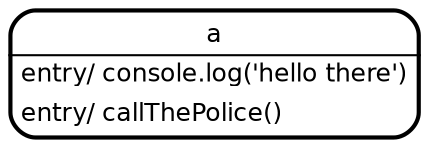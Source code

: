 digraph "state transitions" {
  fontname="Helvetica" fontsize=12 penwidth=2.0 splines=true ordering=out compound=true overlap=scale nodesep=0.3 ranksep=0.1
  node [shape=plaintext style=filled fillcolor="#FFFFFF01" fontname=Helvetica fontsize=12 penwidth=2.0]
  edge [fontname=Helvetica fontsize=10]

    "a" [margin=0 class="state regular" color="black" label= <
      <table align="center" cellborder="0" border="2" style="rounded" width="48">
        <tr><td width="48" cellpadding="2">a</td></tr>
          <hr/><tr><td align="left" cellpadding="2">entry/ console.log(&#x27;hello there&#x27;)</td></tr>
          <tr><td align="left" cellpadding="2">entry/ callThePolice()</td></tr>
      </table>
    >]

}
